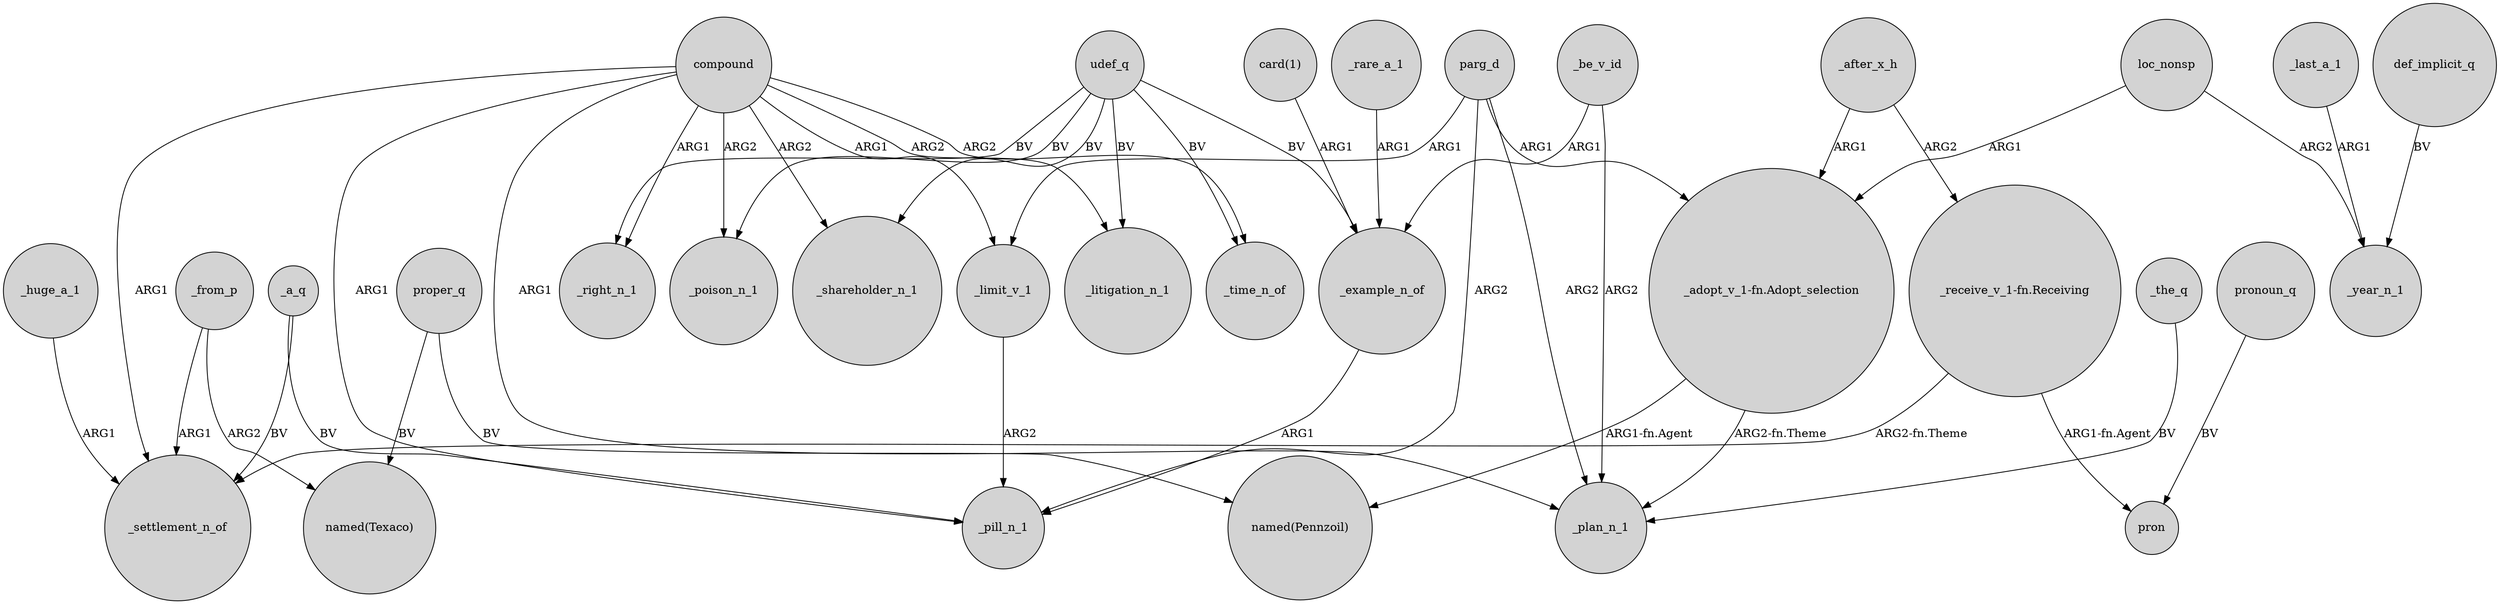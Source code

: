 digraph {
	node [shape=circle style=filled]
	_example_n_of -> _pill_n_1 [label=ARG1]
	_limit_v_1 -> _pill_n_1 [label=ARG2]
	parg_d -> _limit_v_1 [label=ARG1]
	"_adopt_v_1-fn.Adopt_selection" -> "named(Pennzoil)" [label="ARG1-fn.Agent"]
	compound -> _pill_n_1 [label=ARG1]
	compound -> _settlement_n_of [label=ARG1]
	_huge_a_1 -> _settlement_n_of [label=ARG1]
	_a_q -> _settlement_n_of [label=BV]
	def_implicit_q -> _year_n_1 [label=BV]
	compound -> _shareholder_n_1 [label=ARG2]
	_the_q -> _plan_n_1 [label=BV]
	udef_q -> _litigation_n_1 [label=BV]
	_be_v_id -> _example_n_of [label=ARG1]
	compound -> _plan_n_1 [label=ARG1]
	parg_d -> _pill_n_1 [label=ARG2]
	"_adopt_v_1-fn.Adopt_selection" -> _plan_n_1 [label="ARG2-fn.Theme"]
	compound -> _litigation_n_1 [label=ARG2]
	udef_q -> _example_n_of [label=BV]
	parg_d -> _plan_n_1 [label=ARG2]
	_from_p -> _settlement_n_of [label=ARG1]
	udef_q -> _shareholder_n_1 [label=BV]
	_from_p -> "named(Texaco)" [label=ARG2]
	compound -> _limit_v_1 [label=ARG1]
	udef_q -> _poison_n_1 [label=BV]
	"_receive_v_1-fn.Receiving" -> _settlement_n_of [label="ARG2-fn.Theme"]
	"_receive_v_1-fn.Receiving" -> pron [label="ARG1-fn.Agent"]
	_after_x_h -> "_adopt_v_1-fn.Adopt_selection" [label=ARG1]
	pronoun_q -> pron [label=BV]
	_a_q -> _pill_n_1 [label=BV]
	proper_q -> "named(Texaco)" [label=BV]
	udef_q -> _right_n_1 [label=BV]
	udef_q -> _time_n_of [label=BV]
	compound -> _poison_n_1 [label=ARG2]
	loc_nonsp -> _year_n_1 [label=ARG2]
	_rare_a_1 -> _example_n_of [label=ARG1]
	compound -> _time_n_of [label=ARG2]
	_last_a_1 -> _year_n_1 [label=ARG1]
	proper_q -> "named(Pennzoil)" [label=BV]
	loc_nonsp -> "_adopt_v_1-fn.Adopt_selection" [label=ARG1]
	"card(1)" -> _example_n_of [label=ARG1]
	_after_x_h -> "_receive_v_1-fn.Receiving" [label=ARG2]
	_be_v_id -> _plan_n_1 [label=ARG2]
	parg_d -> "_adopt_v_1-fn.Adopt_selection" [label=ARG1]
	compound -> _right_n_1 [label=ARG1]
}
